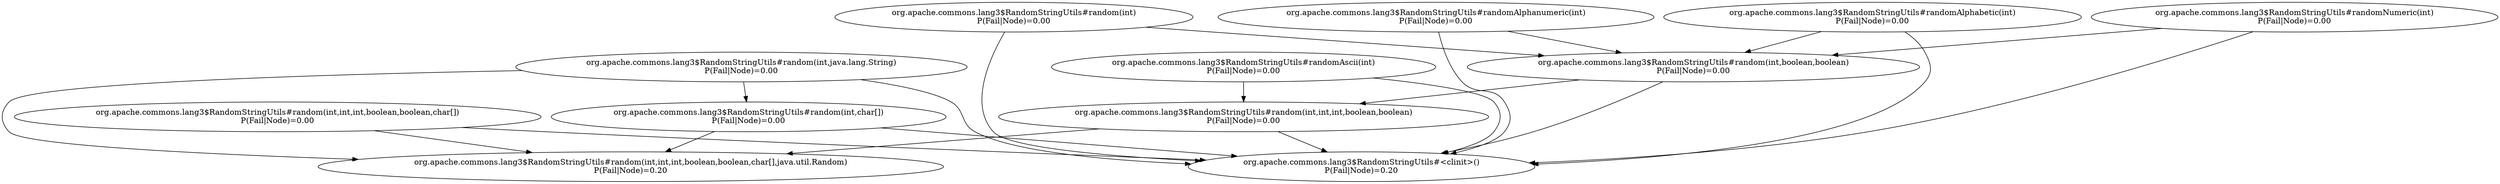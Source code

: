 digraph G {
  "org.apache.commons.lang3$RandomStringUtils#random(int,int,int,boolean,boolean)" [label="org.apache.commons.lang3$RandomStringUtils#random(int,int,int,boolean,boolean)\nP(Fail|Node)=0.00"];
  "org.apache.commons.lang3$RandomStringUtils#random(int,int,int,boolean,boolean,char[],java.util.Random)" [label="org.apache.commons.lang3$RandomStringUtils#random(int,int,int,boolean,boolean,char[],java.util.Random)\nP(Fail|Node)=0.20"];
  "org.apache.commons.lang3$RandomStringUtils#<clinit>()" [label="org.apache.commons.lang3$RandomStringUtils#<clinit>()\nP(Fail|Node)=0.20"];
  "org.apache.commons.lang3$RandomStringUtils#random(int,int,int,boolean,boolean,char[])" [label="org.apache.commons.lang3$RandomStringUtils#random(int,int,int,boolean,boolean,char[])\nP(Fail|Node)=0.00"];
  "org.apache.commons.lang3$RandomStringUtils#randomAscii(int)" [label="org.apache.commons.lang3$RandomStringUtils#randomAscii(int)\nP(Fail|Node)=0.00"];
  "org.apache.commons.lang3$RandomStringUtils#randomAlphabetic(int)" [label="org.apache.commons.lang3$RandomStringUtils#randomAlphabetic(int)\nP(Fail|Node)=0.00"];
  "org.apache.commons.lang3$RandomStringUtils#random(int,boolean,boolean)" [label="org.apache.commons.lang3$RandomStringUtils#random(int,boolean,boolean)\nP(Fail|Node)=0.00"];
  "org.apache.commons.lang3$RandomStringUtils#random(int,java.lang.String)" [label="org.apache.commons.lang3$RandomStringUtils#random(int,java.lang.String)\nP(Fail|Node)=0.00"];
  "org.apache.commons.lang3$RandomStringUtils#random(int,char[])" [label="org.apache.commons.lang3$RandomStringUtils#random(int,char[])\nP(Fail|Node)=0.00"];
  "org.apache.commons.lang3$RandomStringUtils#randomNumeric(int)" [label="org.apache.commons.lang3$RandomStringUtils#randomNumeric(int)\nP(Fail|Node)=0.00"];
  "org.apache.commons.lang3$RandomStringUtils#random(int)" [label="org.apache.commons.lang3$RandomStringUtils#random(int)\nP(Fail|Node)=0.00"];
  "org.apache.commons.lang3$RandomStringUtils#randomAlphanumeric(int)" [label="org.apache.commons.lang3$RandomStringUtils#randomAlphanumeric(int)\nP(Fail|Node)=0.00"];
  "org.apache.commons.lang3$RandomStringUtils#random(int,int,int,boolean,boolean)" -> "org.apache.commons.lang3$RandomStringUtils#random(int,int,int,boolean,boolean,char[],java.util.Random)";
  "org.apache.commons.lang3$RandomStringUtils#random(int,int,int,boolean,boolean)" -> "org.apache.commons.lang3$RandomStringUtils#<clinit>()";
  "org.apache.commons.lang3$RandomStringUtils#random(int,int,int,boolean,boolean,char[])" -> "org.apache.commons.lang3$RandomStringUtils#random(int,int,int,boolean,boolean,char[],java.util.Random)";
  "org.apache.commons.lang3$RandomStringUtils#random(int,int,int,boolean,boolean,char[])" -> "org.apache.commons.lang3$RandomStringUtils#<clinit>()";
  "org.apache.commons.lang3$RandomStringUtils#randomAscii(int)" -> "org.apache.commons.lang3$RandomStringUtils#<clinit>()";
  "org.apache.commons.lang3$RandomStringUtils#randomAscii(int)" -> "org.apache.commons.lang3$RandomStringUtils#random(int,int,int,boolean,boolean)";
  "org.apache.commons.lang3$RandomStringUtils#randomAlphabetic(int)" -> "org.apache.commons.lang3$RandomStringUtils#random(int,boolean,boolean)";
  "org.apache.commons.lang3$RandomStringUtils#randomAlphabetic(int)" -> "org.apache.commons.lang3$RandomStringUtils#<clinit>()";
  "org.apache.commons.lang3$RandomStringUtils#random(int,boolean,boolean)" -> "org.apache.commons.lang3$RandomStringUtils#random(int,int,int,boolean,boolean)";
  "org.apache.commons.lang3$RandomStringUtils#random(int,boolean,boolean)" -> "org.apache.commons.lang3$RandomStringUtils#<clinit>()";
  "org.apache.commons.lang3$RandomStringUtils#random(int,java.lang.String)" -> "org.apache.commons.lang3$RandomStringUtils#<clinit>()";
  "org.apache.commons.lang3$RandomStringUtils#random(int,java.lang.String)" -> "org.apache.commons.lang3$RandomStringUtils#random(int,char[])";
  "org.apache.commons.lang3$RandomStringUtils#random(int,java.lang.String)" -> "org.apache.commons.lang3$RandomStringUtils#random(int,int,int,boolean,boolean,char[],java.util.Random)";
  "org.apache.commons.lang3$RandomStringUtils#random(int,char[])" -> "org.apache.commons.lang3$RandomStringUtils#<clinit>()";
  "org.apache.commons.lang3$RandomStringUtils#random(int,char[])" -> "org.apache.commons.lang3$RandomStringUtils#random(int,int,int,boolean,boolean,char[],java.util.Random)";
  "org.apache.commons.lang3$RandomStringUtils#randomNumeric(int)" -> "org.apache.commons.lang3$RandomStringUtils#<clinit>()";
  "org.apache.commons.lang3$RandomStringUtils#randomNumeric(int)" -> "org.apache.commons.lang3$RandomStringUtils#random(int,boolean,boolean)";
  "org.apache.commons.lang3$RandomStringUtils#random(int)" -> "org.apache.commons.lang3$RandomStringUtils#random(int,boolean,boolean)";
  "org.apache.commons.lang3$RandomStringUtils#random(int)" -> "org.apache.commons.lang3$RandomStringUtils#<clinit>()";
  "org.apache.commons.lang3$RandomStringUtils#randomAlphanumeric(int)" -> "org.apache.commons.lang3$RandomStringUtils#random(int,boolean,boolean)";
  "org.apache.commons.lang3$RandomStringUtils#randomAlphanumeric(int)" -> "org.apache.commons.lang3$RandomStringUtils#<clinit>()";
}
